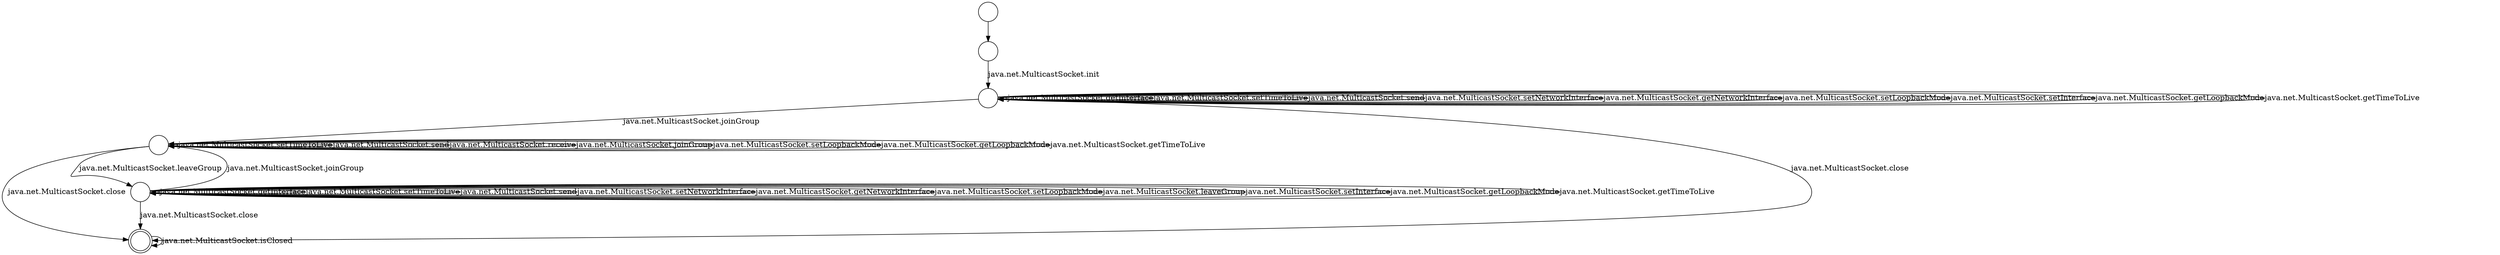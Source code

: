 digraph Automaton {
  0 [shape=circle,label=""];
  0 -> 0 [label="java.net.MulticastSocket.getInterface",style="setlinewidth(1)",color=black]
  0 -> 0 [label="java.net.MulticastSocket.setTimeToLive",style="setlinewidth(1)",color=black]
  0 -> 0 [label="java.net.MulticastSocket.send",style="setlinewidth(1)",color=black]
  0 -> 0 [label="java.net.MulticastSocket.setNetworkInterface",style="setlinewidth(1)",color=black]
  0 -> 0 [label="java.net.MulticastSocket.getNetworkInterface",style="setlinewidth(1)",color=black]
  0 -> 4 [label="java.net.MulticastSocket.joinGroup",style="setlinewidth(1)",color=black]
  0 -> 0 [label="java.net.MulticastSocket.setLoopbackMode",style="setlinewidth(1)",color=black]
  0 -> 0 [label="java.net.MulticastSocket.setInterface",style="setlinewidth(1)",color=black]
  0 -> 0 [label="java.net.MulticastSocket.getLoopbackMode",style="setlinewidth(1)",color=black]
  0 -> 0 [label="java.net.MulticastSocket.getTimeToLive",style="setlinewidth(1)",color=black]
  0 -> 3 [label="java.net.MulticastSocket.close",style="setlinewidth(1)",color=black]
  1 [shape=circle,label=""];
  1 -> 1 [label="java.net.MulticastSocket.getInterface",style="setlinewidth(1)",color=black]
  1 -> 1 [label="java.net.MulticastSocket.setTimeToLive",style="setlinewidth(1)",color=black]
  1 -> 1 [label="java.net.MulticastSocket.send",style="setlinewidth(1)",color=black]
  1 -> 1 [label="java.net.MulticastSocket.setNetworkInterface",style="setlinewidth(1)",color=black]
  1 -> 1 [label="java.net.MulticastSocket.getNetworkInterface",style="setlinewidth(1)",color=black]
  1 -> 4 [label="java.net.MulticastSocket.joinGroup",style="setlinewidth(1)",color=black]
  1 -> 1 [label="java.net.MulticastSocket.setLoopbackMode",style="setlinewidth(1)",color=black]
  1 -> 1 [label="java.net.MulticastSocket.leaveGroup",style="setlinewidth(1)",color=black]
  1 -> 1 [label="java.net.MulticastSocket.setInterface",style="setlinewidth(1)",color=black]
  1 -> 1 [label="java.net.MulticastSocket.getLoopbackMode",style="setlinewidth(1)",color=black]
  1 -> 1 [label="java.net.MulticastSocket.getTimeToLive",style="setlinewidth(1)",color=black]
  1 -> 3 [label="java.net.MulticastSocket.close",style="setlinewidth(1)",color=black]
  2 [shape=circle,label=""];
  5 [shape=circle,label=""];
  5 -> 2
  2 -> 0 [label="java.net.MulticastSocket.init",style="setlinewidth(1)",color=black]
  3 [shape=doublecircle,label=""];
  3 -> 3 [label="java.net.MulticastSocket.isClosed",style="setlinewidth(1)",color=black]
  4 [shape=circle,label=""];
  4 -> 4 [label="java.net.MulticastSocket.setTimeToLive",style="setlinewidth(1)",color=black]
  4 -> 4 [label="java.net.MulticastSocket.send",style="setlinewidth(1)",color=black]
  4 -> 4 [label="java.net.MulticastSocket.receive",style="setlinewidth(1)",color=black]
  4 -> 4 [label="java.net.MulticastSocket.joinGroup",style="setlinewidth(1)",color=black]
  4 -> 4 [label="java.net.MulticastSocket.setLoopbackMode",style="setlinewidth(1)",color=black]
  4 -> 1 [label="java.net.MulticastSocket.leaveGroup",style="setlinewidth(1)",color=black]
  4 -> 4 [label="java.net.MulticastSocket.getLoopbackMode",style="setlinewidth(1)",color=black]
  4 -> 4 [label="java.net.MulticastSocket.getTimeToLive",style="setlinewidth(1)",color=black]
  4 -> 3 [label="java.net.MulticastSocket.close",style="setlinewidth(1)",color=black]
}
